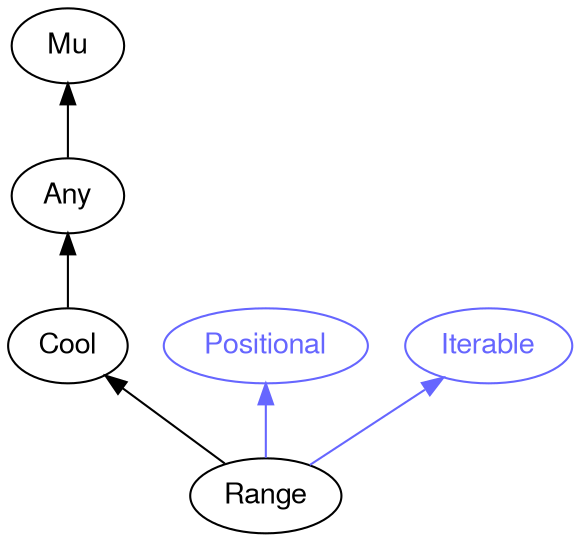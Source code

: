 digraph "perl6-type-graph" {
    rankdir=BT;
    splines=polyline;
    overlap=false; 
    graph [truecolor=true bgcolor="#FFFFFF"];
    // Types
    "Range" [color="#000000", fontcolor="#000000", href="/type/Range", fontname="FreeSans"];
    "Mu" [color="#000000", fontcolor="#000000", href="/type/Mu", fontname="FreeSans"];
    "Any" [color="#000000", fontcolor="#000000", href="/type/Any", fontname="FreeSans"];
    "Cool" [color="#000000", fontcolor="#000000", href="/type/Cool", fontname="FreeSans"];
    "Positional" [color="#6666FF", fontcolor="#6666FF", href="/type/Positional", fontname="FreeSans"];
    "Iterable" [color="#6666FF", fontcolor="#6666FF", href="/type/Iterable", fontname="FreeSans"];

    // Superclasses
    "Range" -> "Cool" [color="#000000"];
    "Any" -> "Mu" [color="#000000"];
    "Cool" -> "Any" [color="#000000"];

    // Roles
    "Range" -> "Positional" [color="#6666FF"];
    "Range" -> "Iterable" [color="#6666FF"];
}
